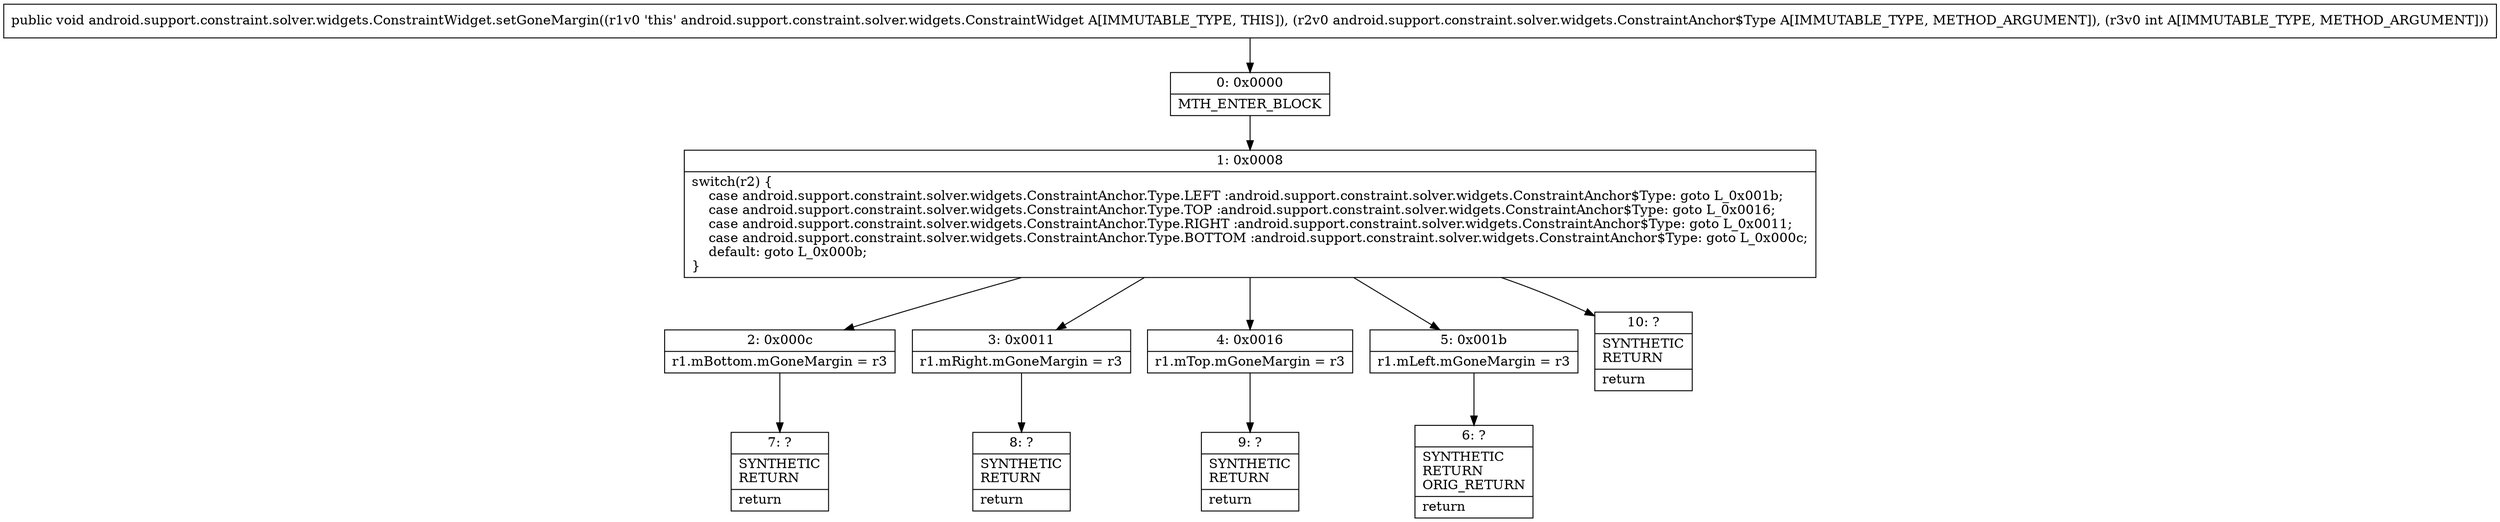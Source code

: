 digraph "CFG forandroid.support.constraint.solver.widgets.ConstraintWidget.setGoneMargin(Landroid\/support\/constraint\/solver\/widgets\/ConstraintAnchor$Type;I)V" {
Node_0 [shape=record,label="{0\:\ 0x0000|MTH_ENTER_BLOCK\l}"];
Node_1 [shape=record,label="{1\:\ 0x0008|switch(r2) \{\l    case android.support.constraint.solver.widgets.ConstraintAnchor.Type.LEFT :android.support.constraint.solver.widgets.ConstraintAnchor$Type: goto L_0x001b;\l    case android.support.constraint.solver.widgets.ConstraintAnchor.Type.TOP :android.support.constraint.solver.widgets.ConstraintAnchor$Type: goto L_0x0016;\l    case android.support.constraint.solver.widgets.ConstraintAnchor.Type.RIGHT :android.support.constraint.solver.widgets.ConstraintAnchor$Type: goto L_0x0011;\l    case android.support.constraint.solver.widgets.ConstraintAnchor.Type.BOTTOM :android.support.constraint.solver.widgets.ConstraintAnchor$Type: goto L_0x000c;\l    default: goto L_0x000b;\l\}\l}"];
Node_2 [shape=record,label="{2\:\ 0x000c|r1.mBottom.mGoneMargin = r3\l}"];
Node_3 [shape=record,label="{3\:\ 0x0011|r1.mRight.mGoneMargin = r3\l}"];
Node_4 [shape=record,label="{4\:\ 0x0016|r1.mTop.mGoneMargin = r3\l}"];
Node_5 [shape=record,label="{5\:\ 0x001b|r1.mLeft.mGoneMargin = r3\l}"];
Node_6 [shape=record,label="{6\:\ ?|SYNTHETIC\lRETURN\lORIG_RETURN\l|return\l}"];
Node_7 [shape=record,label="{7\:\ ?|SYNTHETIC\lRETURN\l|return\l}"];
Node_8 [shape=record,label="{8\:\ ?|SYNTHETIC\lRETURN\l|return\l}"];
Node_9 [shape=record,label="{9\:\ ?|SYNTHETIC\lRETURN\l|return\l}"];
Node_10 [shape=record,label="{10\:\ ?|SYNTHETIC\lRETURN\l|return\l}"];
MethodNode[shape=record,label="{public void android.support.constraint.solver.widgets.ConstraintWidget.setGoneMargin((r1v0 'this' android.support.constraint.solver.widgets.ConstraintWidget A[IMMUTABLE_TYPE, THIS]), (r2v0 android.support.constraint.solver.widgets.ConstraintAnchor$Type A[IMMUTABLE_TYPE, METHOD_ARGUMENT]), (r3v0 int A[IMMUTABLE_TYPE, METHOD_ARGUMENT])) }"];
MethodNode -> Node_0;
Node_0 -> Node_1;
Node_1 -> Node_2;
Node_1 -> Node_3;
Node_1 -> Node_4;
Node_1 -> Node_5;
Node_1 -> Node_10;
Node_2 -> Node_7;
Node_3 -> Node_8;
Node_4 -> Node_9;
Node_5 -> Node_6;
}

